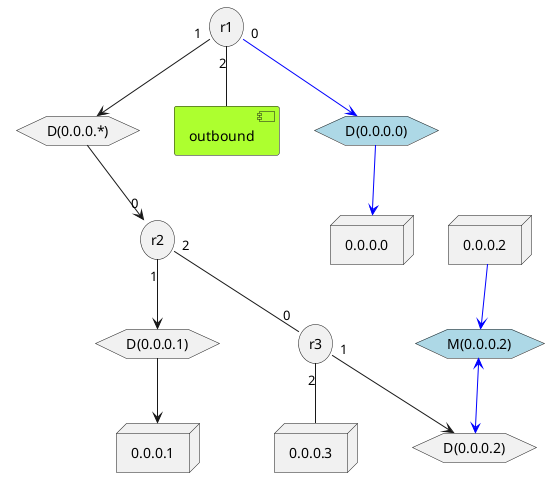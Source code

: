 @startuml
allowmixing

node "0.0.0.0" as mainframe
node "0.0.0.1" as 0_0_0_1
node "0.0.0.2" as 0_0_0_2
node "0.0.0.3" as 0_0_0_3

storage r1
hexagon "D(0.0.0.*)" as D_0_0_0_x
r1 "1" --> D_0_0_0_x

storage r2
D_0_0_0_x --> "0" r2
hexagon "D(0.0.0.1)" as D_0_0_0_1
r2 "1" --> D_0_0_0_1
D_0_0_0_1 --> 0_0_0_1

storage r3
r2 "2" -- "0" r3
hexagon "D(0.0.0.2)" as D_0_0_0_2
r3 "1" --> D_0_0_0_2

r3 "2" -- 0_0_0_3

component outbound #GreenYellow
r1 "2" -- outbound

'reverse
hexagon "D(0.0.0.0)" as D_0_0_0_0 #LightBlue
r1 "0" --> D_0_0_0_0 #Blue
D_0_0_0_0 --> mainframe #Blue

hexagon "M(0.0.0.2)" as M_0_0_0_2 #LightBlue
0_0_0_2 --> M_0_0_0_2 #Blue
M_0_0_0_2 <--> D_0_0_0_2 #Blue

@enduml